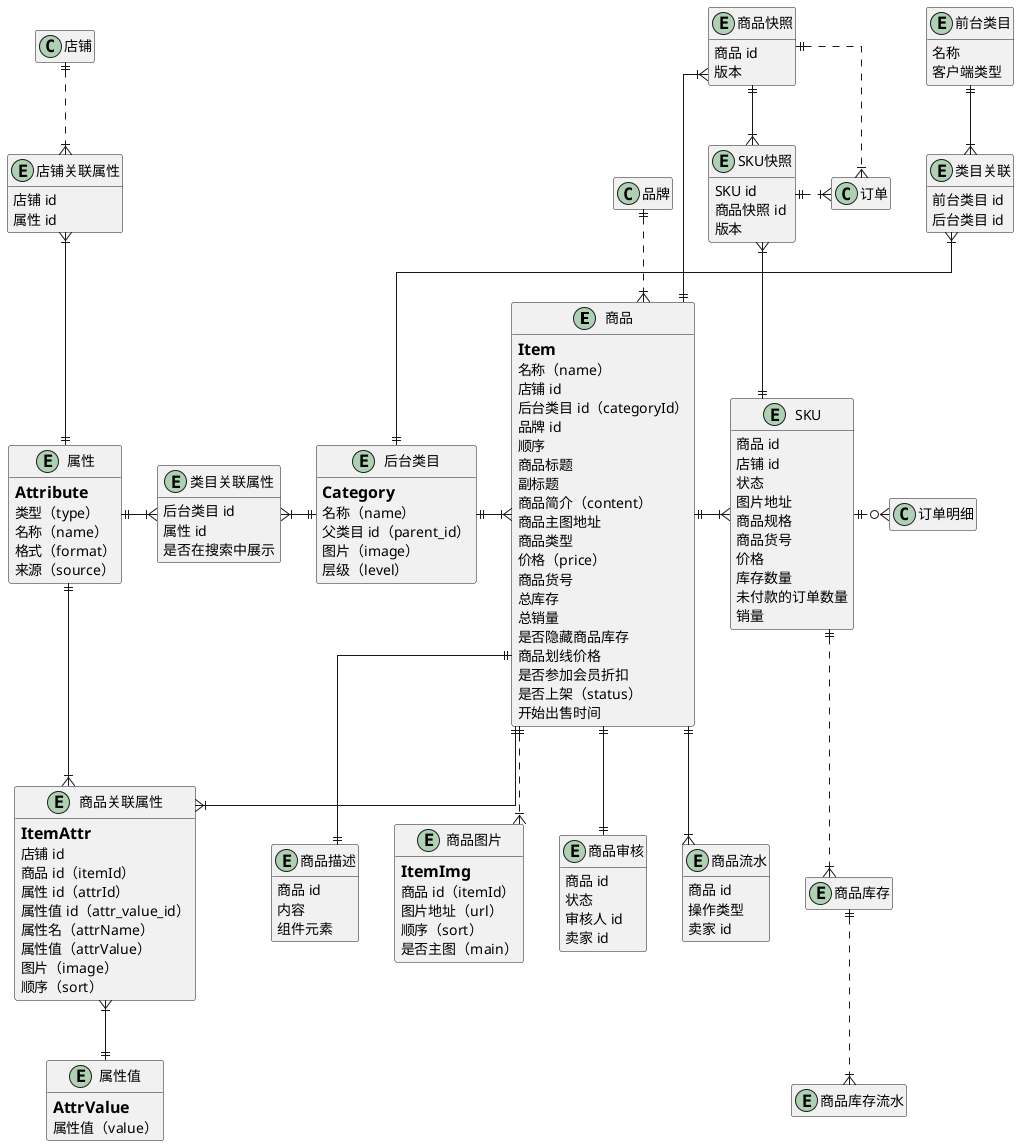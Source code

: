 @startuml 商品UML
hide empty members
skinparam linetype ortho

' ==================== 商品 ====================
entity 商品 {
==Item
    名称（name）
    店铺 id
    后台类目 id（categoryId）
    品牌 id
    顺序
    商品标题
    ' 分享链接时显示
    副标题
    商品简介（content）
    商品主图地址
'   0：普通商品（物流发货）
'   3：UMP降价拍
'   5：外卖商品
'   10：分销商品
'   20：会员卡商品
'   21：礼品卡商品
'   22：团购券
'   25：批发商品
'   30：收银台商品
'   31：知识付费商品
'   35：酒店商品（无需物流）
'   40：美业商品
'   60：虚拟商品（无需物流）
'   61：电子卡券（无需物流）
    商品类型
    价格（price）
    ' 商家为商品设置的外部编号
    商品货号
    ' 基于 sku 的库存数量累加
    总库存
    总销量
    ' 0 - 显示库存（默认）
    ' 1 - 不显示库存
    是否隐藏商品库存
    ' 可以自定义。例如 促销价：888
    ' 商品没有优惠的情况下，划线价在商品详情会以划线形式显示。
    商品划线价格
    ' 0 - 不参加会员折扣
    ' 1 - 参加会员折扣（默认）
    是否参加会员折扣
    是否上架（status）
    开始出售时间
}
' 基础类目
' 面向商家或供应链人员，不会轻易变更。
' 如果类目下挂载有商品，就不能删除或作废。
' 层次一般三层或四层，商品必须挂载于叶子类目下。
entity 后台类目 {
==Category
    名称（name）
    父类目 id（parent_id）
    图片（image）
    层级（level）
}
' 组合类目
' 面向可买家，随时变动，定时生效。
' 可支持不同客户端的设置，不同客户端的用户群体有差异
' 前台类目对应后台的叶子类目和某项属性的组合。例如分类时选择奶粉中的1段、2段、3段等属性组成类目。
entity 前台类目 {
    名称
    客户端类型
}
' 前台类目：后台类目 = n：n
entity 类目关联 {
    前台类目 id
    后台类目 id
}
entity 商品审核 {
    商品 id
    状态
    审核人 id
    卖家 id
}
entity 商品流水 {
    商品 id
    操作类型
    卖家 id
}
entity 商品描述 {
    商品 id
    ' 富文本，字数要大于5个字符，小于25000个字符 ，受违禁词控制
    内容
    组件元素
}
entity 商品图片 {
==ItemImg
    商品 id（itemId）
    图片地址（url）
    顺序（sort）
    是否主图（main）
}

商品 }|.u.|| 品牌
后台类目 ||-|{ 商品
前台类目 ||--|{ 类目关联
类目关联 }|--|| 后台类目
商品 ||--|| 商品审核
商品 ||--|{ 商品流水
商品 ||--|| 商品描述
商品 ||..|{ 商品图片


entity SKU {
    商品 id
    店铺 id
    状态
    图片地址
    商品规格
    ' 商家为商品设置的外部编号
    商品货号
    价格
    库存数量
    ' 商品在付款减库存的状态下，该 SKU 上未付款的订单数量
    未付款的订单数量
    销量
    ' 是否锁定
}
entity 商品库存 {
    ' 暂不做
}
entity 商品库存流水 {
    ' 暂不做
}
entity 商品快照 {
    商品 id
    版本
}
entity SKU快照 {
    SKU id
    商品快照 id
    版本
}

商品 ||-|{ SKU
SKU ||..|{ 商品库存
商品库存 ||..|{ 商品库存流水
SKU ||.o{ 订单明细
' 快照
SKU ||-u-|{ SKU快照
SKU快照 ||.|{ 订单
商品快照 ||--|{ SKU快照
商品 ||-u-|{ 商品快照
商品快照 ||.|{ 订单


' ==================== 属性 ====================

' 1.每个类目下都有一些默认属性
' 2.店铺可自定义属性
entity 属性 {
==Attribute
    ' 1：销售属性
    ' 2：非关键属性
    类型（type）
    名称（name）
    ' 1：选项；2：文本；3：数值；4：百分比
    格式（format）
    ' 添加商品时一定会展示
    ' 是否为公共属性
    ' 1：系统生成；2：商家自定义
    来源（source）
}
' 类目自带默认属性，既有非关键属性，也有销售属性
entity 类目关联属性 {
    后台类目 id
    属性 id
    是否在搜索中展示
}
entity 商品关联属性 {
==ItemAttr
    店铺 id
    商品 id（itemId）
    属性 id（attrId）
    属性值 id（attr_value_id）
    属性名（attrName）
    属性值（attrValue）
    图片（image）
    顺序（sort）
}
entity 属性值 {
==AttrValue
    属性值（value）
}
' 店铺自定义属性
entity 店铺关联属性 {
    店铺 id
    属性 id
}

属性 ||-|{ 类目关联属性
类目关联属性 }|-|| 后台类目
属性 ||--|{ 商品关联属性
商品 ||--|{ 商品关联属性
属性值 ||-u-|{ 商品关联属性
店铺 ||..|{ 店铺关联属性
店铺关联属性 }|--|| 属性

@enduml